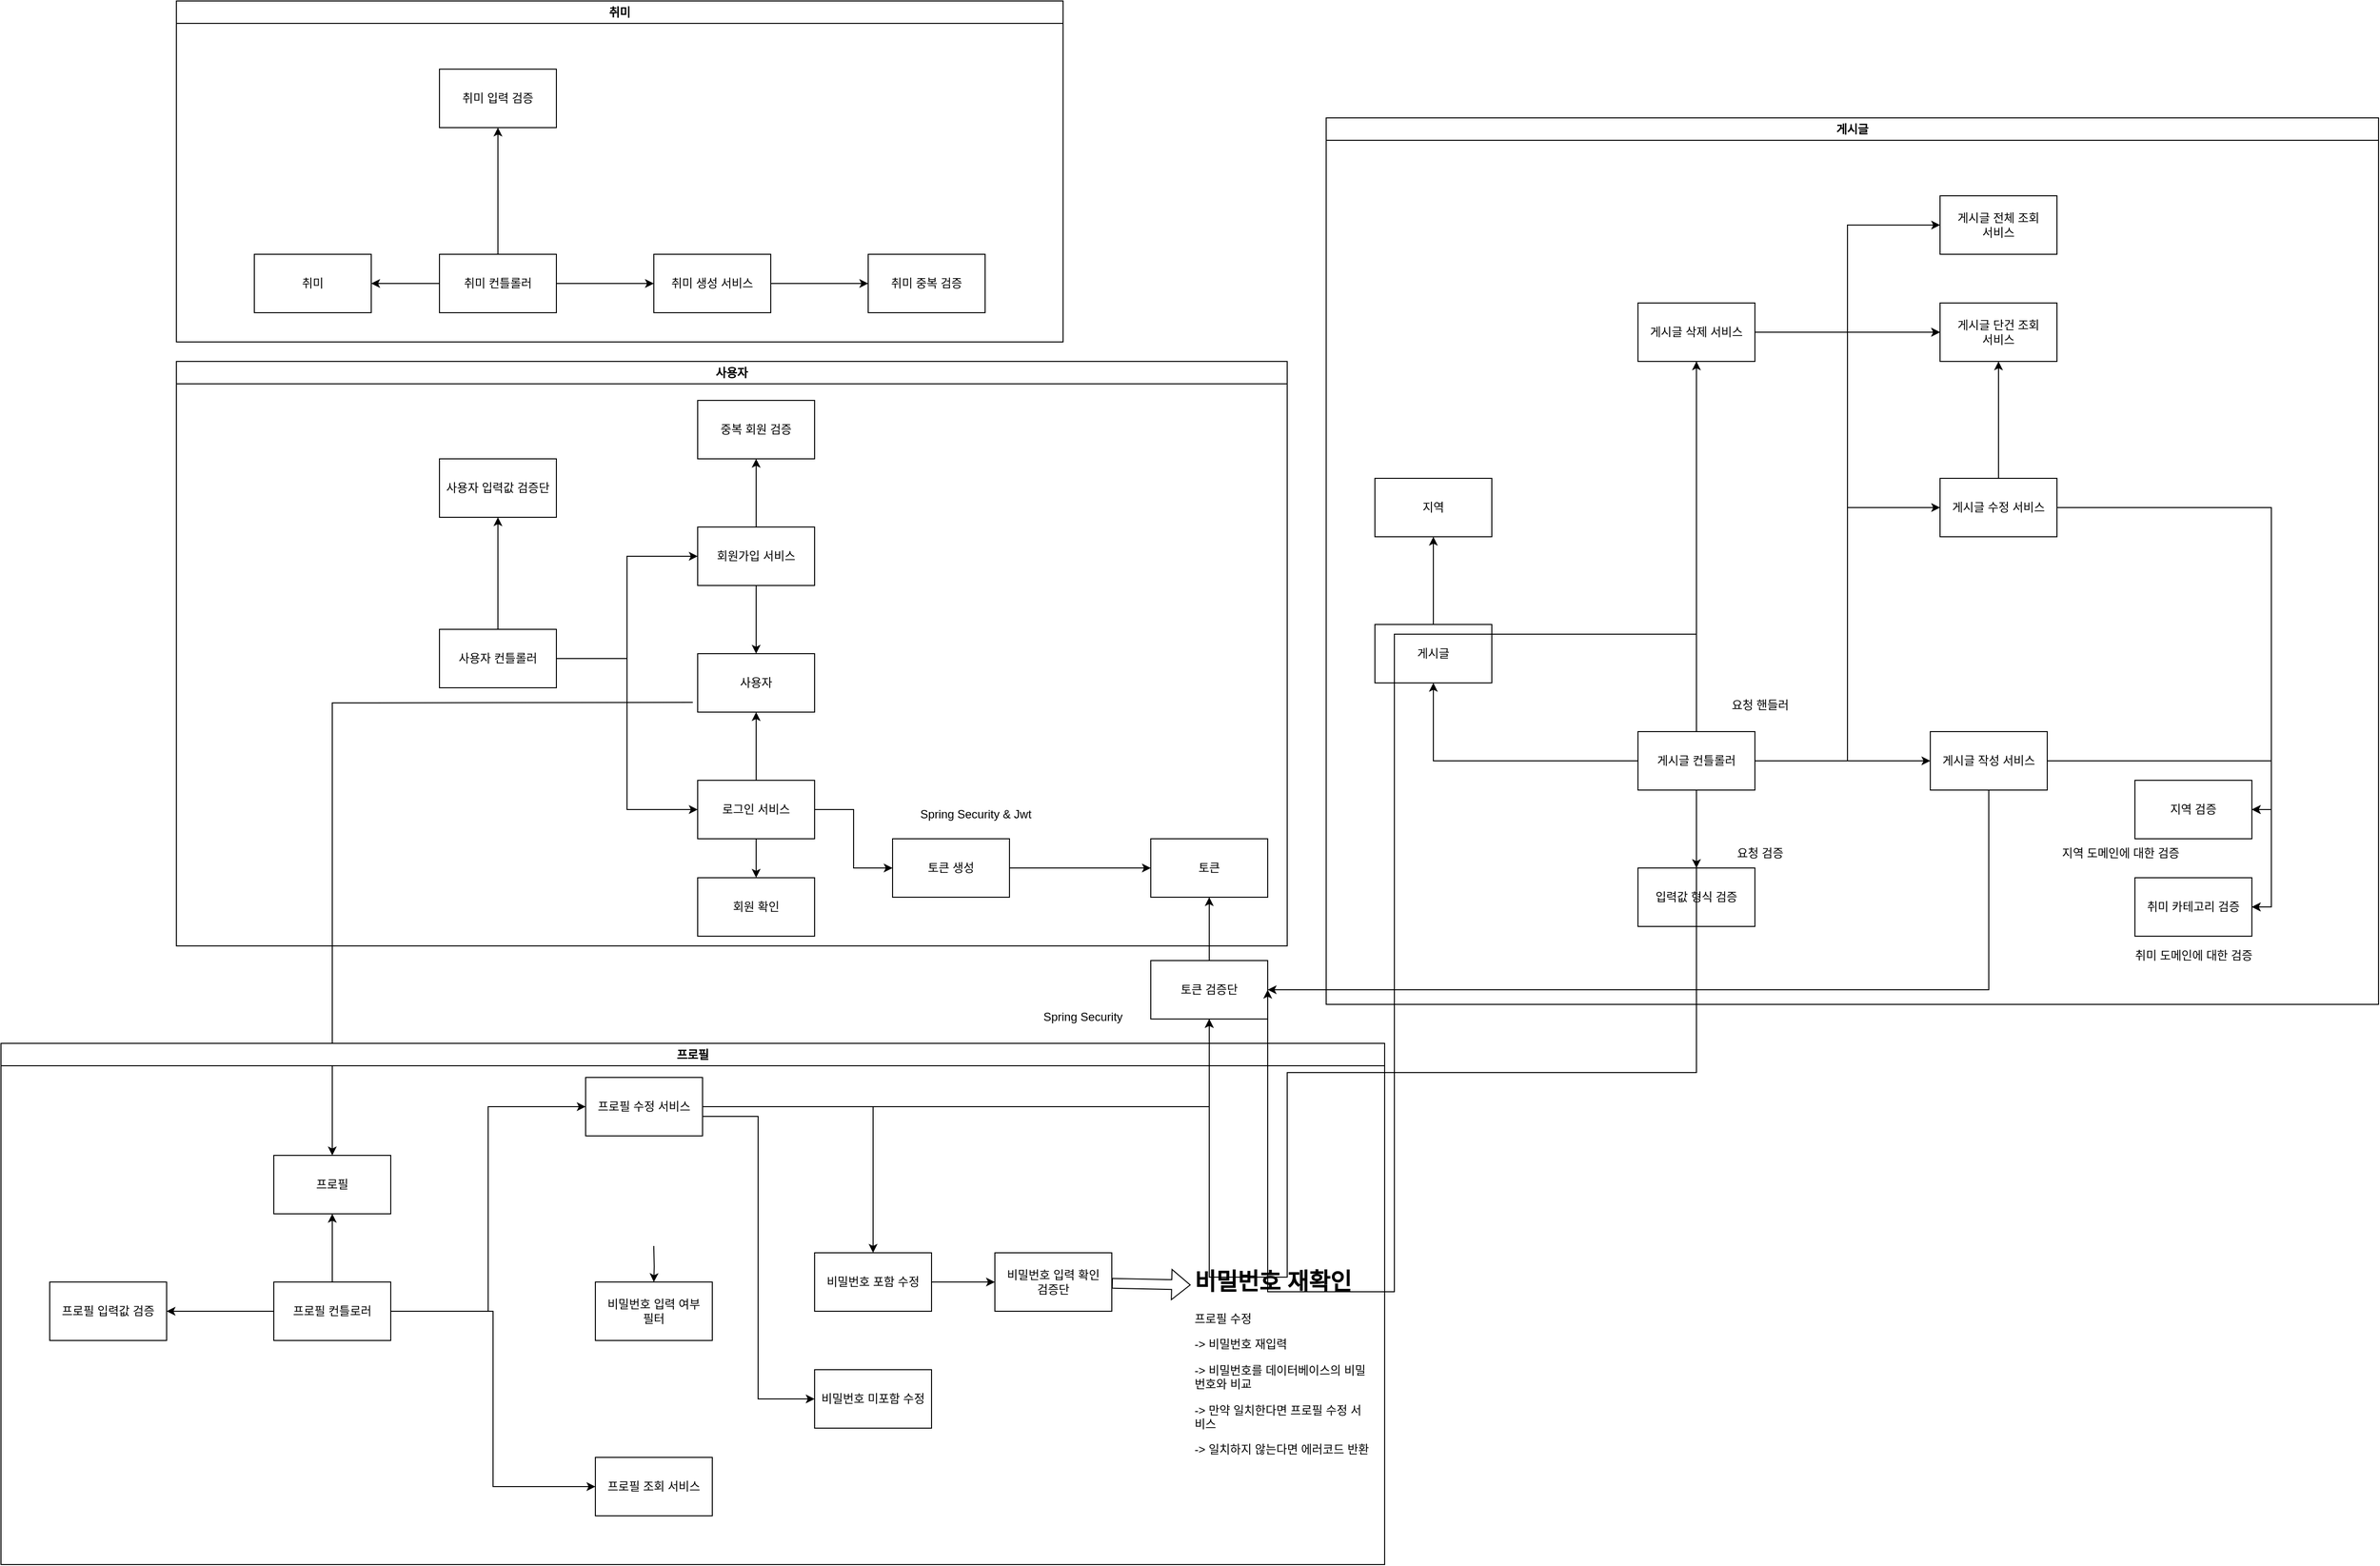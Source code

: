 <mxfile version="22.1.3" type="github">
  <diagram name="페이지-1" id="ONSRwsZsQMqiGqJdxQxZ">
    <mxGraphModel dx="4045" dy="2298" grid="1" gridSize="10" guides="1" tooltips="1" connect="1" arrows="1" fold="1" page="1" pageScale="1" pageWidth="827" pageHeight="1169" math="0" shadow="0">
      <root>
        <mxCell id="0" />
        <mxCell id="1" parent="0" />
        <mxCell id="6Mnrhp99cKoq0SR3Ej0p-18" style="edgeStyle=orthogonalEdgeStyle;rounded=0;orthogonalLoop=1;jettySize=auto;html=1;" edge="1" parent="1" source="ylA6RAmN_qZPsvHQUGK8-21" target="hkT8D0nBrZQYGym--TO3-11">
          <mxGeometry relative="1" as="geometry" />
        </mxCell>
        <mxCell id="ylA6RAmN_qZPsvHQUGK8-21" value="토큰 검증단" style="rounded=0;whiteSpace=wrap;html=1;" parent="1" vertex="1">
          <mxGeometry x="-110" y="555" width="120" height="60" as="geometry" />
        </mxCell>
        <mxCell id="6Mnrhp99cKoq0SR3Ej0p-19" style="edgeStyle=orthogonalEdgeStyle;rounded=0;orthogonalLoop=1;jettySize=auto;html=1;" edge="1" parent="1" target="ylA6RAmN_qZPsvHQUGK8-3">
          <mxGeometry relative="1" as="geometry">
            <mxPoint x="-580" y="290" as="sourcePoint" />
          </mxGeometry>
        </mxCell>
        <mxCell id="6Mnrhp99cKoq0SR3Ej0p-26" style="edgeStyle=orthogonalEdgeStyle;rounded=0;orthogonalLoop=1;jettySize=auto;html=1;entryX=0.5;entryY=1;entryDx=0;entryDy=0;" edge="1" parent="1" source="6Mnrhp99cKoq0SR3Ej0p-23" target="ylA6RAmN_qZPsvHQUGK8-21">
          <mxGeometry relative="1" as="geometry">
            <mxPoint x="-50.059" y="670.0" as="targetPoint" />
          </mxGeometry>
        </mxCell>
        <mxCell id="6Mnrhp99cKoq0SR3Ej0p-94" value="" style="group" vertex="1" connectable="0" parent="1">
          <mxGeometry x="-1110" y="-430" width="910" height="350" as="geometry" />
        </mxCell>
        <mxCell id="hkT8D0nBrZQYGym--TO3-5" value="취미 컨틀롤러" style="rounded=0;whiteSpace=wrap;html=1;" parent="6Mnrhp99cKoq0SR3Ej0p-94" vertex="1">
          <mxGeometry x="270" y="260" width="120" height="60" as="geometry" />
        </mxCell>
        <mxCell id="6Mnrhp99cKoq0SR3Ej0p-42" value="취미 중복 검증" style="rounded=0;whiteSpace=wrap;html=1;" vertex="1" parent="6Mnrhp99cKoq0SR3Ej0p-94">
          <mxGeometry x="710" y="260" width="120" height="60" as="geometry" />
        </mxCell>
        <mxCell id="6Mnrhp99cKoq0SR3Ej0p-49" value="취미" style="rounded=0;whiteSpace=wrap;html=1;" vertex="1" parent="6Mnrhp99cKoq0SR3Ej0p-94">
          <mxGeometry x="80" y="260" width="120" height="60" as="geometry" />
        </mxCell>
        <mxCell id="6Mnrhp99cKoq0SR3Ej0p-52" style="edgeStyle=orthogonalEdgeStyle;rounded=0;orthogonalLoop=1;jettySize=auto;html=1;" edge="1" parent="6Mnrhp99cKoq0SR3Ej0p-94" source="hkT8D0nBrZQYGym--TO3-5" target="6Mnrhp99cKoq0SR3Ej0p-49">
          <mxGeometry relative="1" as="geometry" />
        </mxCell>
        <mxCell id="6Mnrhp99cKoq0SR3Ej0p-53" style="edgeStyle=orthogonalEdgeStyle;rounded=0;orthogonalLoop=1;jettySize=auto;html=1;" edge="1" parent="6Mnrhp99cKoq0SR3Ej0p-94" source="6Mnrhp99cKoq0SR3Ej0p-51" target="6Mnrhp99cKoq0SR3Ej0p-42">
          <mxGeometry relative="1" as="geometry" />
        </mxCell>
        <mxCell id="6Mnrhp99cKoq0SR3Ej0p-51" value="취미 생성 서비스" style="rounded=0;whiteSpace=wrap;html=1;" vertex="1" parent="6Mnrhp99cKoq0SR3Ej0p-94">
          <mxGeometry x="490" y="260" width="120" height="60" as="geometry" />
        </mxCell>
        <mxCell id="6Mnrhp99cKoq0SR3Ej0p-54" style="edgeStyle=orthogonalEdgeStyle;rounded=0;orthogonalLoop=1;jettySize=auto;html=1;" edge="1" parent="6Mnrhp99cKoq0SR3Ej0p-94" source="hkT8D0nBrZQYGym--TO3-5" target="6Mnrhp99cKoq0SR3Ej0p-51">
          <mxGeometry relative="1" as="geometry" />
        </mxCell>
        <mxCell id="6Mnrhp99cKoq0SR3Ej0p-55" value="취미 입력 검증" style="rounded=0;whiteSpace=wrap;html=1;" vertex="1" parent="6Mnrhp99cKoq0SR3Ej0p-94">
          <mxGeometry x="270" y="70" width="120" height="60" as="geometry" />
        </mxCell>
        <mxCell id="6Mnrhp99cKoq0SR3Ej0p-56" style="edgeStyle=orthogonalEdgeStyle;rounded=0;orthogonalLoop=1;jettySize=auto;html=1;" edge="1" parent="6Mnrhp99cKoq0SR3Ej0p-94" source="hkT8D0nBrZQYGym--TO3-5" target="6Mnrhp99cKoq0SR3Ej0p-55">
          <mxGeometry relative="1" as="geometry" />
        </mxCell>
        <mxCell id="6Mnrhp99cKoq0SR3Ej0p-93" value="취미" style="swimlane;whiteSpace=wrap;html=1;" vertex="1" parent="6Mnrhp99cKoq0SR3Ej0p-94">
          <mxGeometry width="910" height="350" as="geometry" />
        </mxCell>
        <mxCell id="6Mnrhp99cKoq0SR3Ej0p-97" value="" style="group" vertex="1" connectable="0" parent="1">
          <mxGeometry x="-1110" y="-60" width="1140" height="688" as="geometry" />
        </mxCell>
        <mxCell id="hkT8D0nBrZQYGym--TO3-3" value="사용자 컨틀롤러" style="rounded=0;whiteSpace=wrap;html=1;" parent="6Mnrhp99cKoq0SR3Ej0p-97" vertex="1">
          <mxGeometry x="270" y="275" width="120" height="60" as="geometry" />
        </mxCell>
        <mxCell id="hkT8D0nBrZQYGym--TO3-7" value="회원가입 서비스" style="rounded=0;whiteSpace=wrap;html=1;" parent="6Mnrhp99cKoq0SR3Ej0p-97" vertex="1">
          <mxGeometry x="535" y="170" width="120" height="60" as="geometry" />
        </mxCell>
        <mxCell id="hkT8D0nBrZQYGym--TO3-1" style="edgeStyle=orthogonalEdgeStyle;rounded=0;orthogonalLoop=1;jettySize=auto;html=1;exitX=1;exitY=0.5;exitDx=0;exitDy=0;entryX=0;entryY=0.5;entryDx=0;entryDy=0;" parent="6Mnrhp99cKoq0SR3Ej0p-97" source="hkT8D0nBrZQYGym--TO3-3" target="hkT8D0nBrZQYGym--TO3-7" edge="1">
          <mxGeometry relative="1" as="geometry" />
        </mxCell>
        <mxCell id="hkT8D0nBrZQYGym--TO3-10" value="로그인 서비스" style="rounded=0;whiteSpace=wrap;html=1;" parent="6Mnrhp99cKoq0SR3Ej0p-97" vertex="1">
          <mxGeometry x="535" y="430" width="120" height="60" as="geometry" />
        </mxCell>
        <mxCell id="hkT8D0nBrZQYGym--TO3-2" style="edgeStyle=orthogonalEdgeStyle;rounded=0;orthogonalLoop=1;jettySize=auto;html=1;exitX=1;exitY=0.5;exitDx=0;exitDy=0;entryX=0;entryY=0.5;entryDx=0;entryDy=0;" parent="6Mnrhp99cKoq0SR3Ej0p-97" source="hkT8D0nBrZQYGym--TO3-3" target="hkT8D0nBrZQYGym--TO3-10" edge="1">
          <mxGeometry relative="1" as="geometry" />
        </mxCell>
        <mxCell id="hkT8D0nBrZQYGym--TO3-11" value="토큰" style="rounded=0;whiteSpace=wrap;html=1;" parent="6Mnrhp99cKoq0SR3Ej0p-97" vertex="1">
          <mxGeometry x="1000" y="490" width="120" height="60" as="geometry" />
        </mxCell>
        <mxCell id="6Mnrhp99cKoq0SR3Ej0p-17" style="edgeStyle=orthogonalEdgeStyle;rounded=0;orthogonalLoop=1;jettySize=auto;html=1;" edge="1" parent="6Mnrhp99cKoq0SR3Ej0p-97" source="hkT8D0nBrZQYGym--TO3-12" target="hkT8D0nBrZQYGym--TO3-11">
          <mxGeometry relative="1" as="geometry" />
        </mxCell>
        <mxCell id="hkT8D0nBrZQYGym--TO3-12" value="토큰 생성" style="rounded=0;whiteSpace=wrap;html=1;" parent="6Mnrhp99cKoq0SR3Ej0p-97" vertex="1">
          <mxGeometry x="735" y="490" width="120" height="60" as="geometry" />
        </mxCell>
        <mxCell id="hkT8D0nBrZQYGym--TO3-9" value="" style="edgeStyle=orthogonalEdgeStyle;rounded=0;orthogonalLoop=1;jettySize=auto;html=1;" parent="6Mnrhp99cKoq0SR3Ej0p-97" source="hkT8D0nBrZQYGym--TO3-10" target="hkT8D0nBrZQYGym--TO3-12" edge="1">
          <mxGeometry relative="1" as="geometry" />
        </mxCell>
        <mxCell id="6Mnrhp99cKoq0SR3Ej0p-4" value="사용자" style="rounded=0;whiteSpace=wrap;html=1;" vertex="1" parent="6Mnrhp99cKoq0SR3Ej0p-97">
          <mxGeometry x="535" y="300" width="120" height="60" as="geometry" />
        </mxCell>
        <mxCell id="6Mnrhp99cKoq0SR3Ej0p-13" style="edgeStyle=orthogonalEdgeStyle;rounded=0;orthogonalLoop=1;jettySize=auto;html=1;" edge="1" parent="6Mnrhp99cKoq0SR3Ej0p-97" source="hkT8D0nBrZQYGym--TO3-7" target="6Mnrhp99cKoq0SR3Ej0p-4">
          <mxGeometry relative="1" as="geometry" />
        </mxCell>
        <mxCell id="6Mnrhp99cKoq0SR3Ej0p-14" style="edgeStyle=orthogonalEdgeStyle;rounded=0;orthogonalLoop=1;jettySize=auto;html=1;" edge="1" parent="6Mnrhp99cKoq0SR3Ej0p-97" source="hkT8D0nBrZQYGym--TO3-10" target="6Mnrhp99cKoq0SR3Ej0p-4">
          <mxGeometry relative="1" as="geometry" />
        </mxCell>
        <mxCell id="6Mnrhp99cKoq0SR3Ej0p-7" value="사용자 입력값 검증단" style="rounded=0;whiteSpace=wrap;html=1;" vertex="1" parent="6Mnrhp99cKoq0SR3Ej0p-97">
          <mxGeometry x="270" y="100" width="120" height="60" as="geometry" />
        </mxCell>
        <mxCell id="6Mnrhp99cKoq0SR3Ej0p-16" style="edgeStyle=orthogonalEdgeStyle;rounded=0;orthogonalLoop=1;jettySize=auto;html=1;" edge="1" parent="6Mnrhp99cKoq0SR3Ej0p-97" source="hkT8D0nBrZQYGym--TO3-3" target="6Mnrhp99cKoq0SR3Ej0p-7">
          <mxGeometry relative="1" as="geometry" />
        </mxCell>
        <mxCell id="6Mnrhp99cKoq0SR3Ej0p-8" value="중복 회원 검증" style="rounded=0;whiteSpace=wrap;html=1;" vertex="1" parent="6Mnrhp99cKoq0SR3Ej0p-97">
          <mxGeometry x="535" y="40" width="120" height="60" as="geometry" />
        </mxCell>
        <mxCell id="6Mnrhp99cKoq0SR3Ej0p-12" style="edgeStyle=orthogonalEdgeStyle;rounded=0;orthogonalLoop=1;jettySize=auto;html=1;" edge="1" parent="6Mnrhp99cKoq0SR3Ej0p-97" source="hkT8D0nBrZQYGym--TO3-7" target="6Mnrhp99cKoq0SR3Ej0p-8">
          <mxGeometry relative="1" as="geometry" />
        </mxCell>
        <mxCell id="6Mnrhp99cKoq0SR3Ej0p-77" value="Spring Security &amp;amp; Jwt" style="text;html=1;align=center;verticalAlign=middle;resizable=0;points=[];autosize=1;strokeColor=none;fillColor=none;" vertex="1" parent="6Mnrhp99cKoq0SR3Ej0p-97">
          <mxGeometry x="750" y="450" width="140" height="30" as="geometry" />
        </mxCell>
        <mxCell id="6Mnrhp99cKoq0SR3Ej0p-91" value="회원 확인" style="rounded=0;whiteSpace=wrap;html=1;" vertex="1" parent="6Mnrhp99cKoq0SR3Ej0p-97">
          <mxGeometry x="535" y="530" width="120" height="60" as="geometry" />
        </mxCell>
        <mxCell id="6Mnrhp99cKoq0SR3Ej0p-92" style="edgeStyle=orthogonalEdgeStyle;rounded=0;orthogonalLoop=1;jettySize=auto;html=1;" edge="1" parent="6Mnrhp99cKoq0SR3Ej0p-97" source="hkT8D0nBrZQYGym--TO3-10" target="6Mnrhp99cKoq0SR3Ej0p-91">
          <mxGeometry relative="1" as="geometry" />
        </mxCell>
        <mxCell id="6Mnrhp99cKoq0SR3Ej0p-95" value="사용자" style="swimlane;whiteSpace=wrap;html=1;" vertex="1" parent="6Mnrhp99cKoq0SR3Ej0p-97">
          <mxGeometry width="1140" height="600" as="geometry" />
        </mxCell>
        <mxCell id="6Mnrhp99cKoq0SR3Ej0p-76" value="Spring Security" style="text;html=1;align=center;verticalAlign=middle;resizable=0;points=[];autosize=1;strokeColor=none;fillColor=none;" vertex="1" parent="6Mnrhp99cKoq0SR3Ej0p-97">
          <mxGeometry x="880" y="658" width="100" height="30" as="geometry" />
        </mxCell>
        <mxCell id="6Mnrhp99cKoq0SR3Ej0p-100" value="" style="group" vertex="1" connectable="0" parent="1">
          <mxGeometry x="-1290" y="640" width="1420" height="535" as="geometry" />
        </mxCell>
        <mxCell id="6Mnrhp99cKoq0SR3Ej0p-25" style="edgeStyle=orthogonalEdgeStyle;rounded=0;orthogonalLoop=1;jettySize=auto;html=1;" edge="1" parent="6Mnrhp99cKoq0SR3Ej0p-100" source="6Mnrhp99cKoq0SR3Ej0p-20">
          <mxGeometry relative="1" as="geometry">
            <mxPoint x="170.0" y="275.0" as="targetPoint" />
          </mxGeometry>
        </mxCell>
        <mxCell id="6Mnrhp99cKoq0SR3Ej0p-20" value="프로필 컨틀로러" style="rounded=0;whiteSpace=wrap;html=1;" vertex="1" parent="6Mnrhp99cKoq0SR3Ej0p-100">
          <mxGeometry x="280" y="245" width="120" height="60" as="geometry" />
        </mxCell>
        <mxCell id="6Mnrhp99cKoq0SR3Ej0p-22" value="프로필 조회 서비스" style="rounded=0;whiteSpace=wrap;html=1;" vertex="1" parent="6Mnrhp99cKoq0SR3Ej0p-100">
          <mxGeometry x="610" y="425" width="120" height="60" as="geometry" />
        </mxCell>
        <mxCell id="6Mnrhp99cKoq0SR3Ej0p-41" style="edgeStyle=orthogonalEdgeStyle;rounded=0;orthogonalLoop=1;jettySize=auto;html=1;entryX=0;entryY=0.5;entryDx=0;entryDy=0;" edge="1" parent="6Mnrhp99cKoq0SR3Ej0p-100" source="6Mnrhp99cKoq0SR3Ej0p-20" target="6Mnrhp99cKoq0SR3Ej0p-22">
          <mxGeometry relative="1" as="geometry" />
        </mxCell>
        <mxCell id="6Mnrhp99cKoq0SR3Ej0p-35" style="edgeStyle=orthogonalEdgeStyle;rounded=0;orthogonalLoop=1;jettySize=auto;html=1;" edge="1" parent="6Mnrhp99cKoq0SR3Ej0p-100" target="6Mnrhp99cKoq0SR3Ej0p-28">
          <mxGeometry relative="1" as="geometry">
            <mxPoint x="669.941" y="208" as="sourcePoint" />
          </mxGeometry>
        </mxCell>
        <mxCell id="6Mnrhp99cKoq0SR3Ej0p-23" value="프로필 수정 서비스" style="rounded=0;whiteSpace=wrap;html=1;" vertex="1" parent="6Mnrhp99cKoq0SR3Ej0p-100">
          <mxGeometry x="600" y="35" width="120" height="60" as="geometry" />
        </mxCell>
        <mxCell id="6Mnrhp99cKoq0SR3Ej0p-40" style="edgeStyle=orthogonalEdgeStyle;rounded=0;orthogonalLoop=1;jettySize=auto;html=1;entryX=0;entryY=0.5;entryDx=0;entryDy=0;" edge="1" parent="6Mnrhp99cKoq0SR3Ej0p-100" source="6Mnrhp99cKoq0SR3Ej0p-20" target="6Mnrhp99cKoq0SR3Ej0p-23">
          <mxGeometry relative="1" as="geometry" />
        </mxCell>
        <mxCell id="6Mnrhp99cKoq0SR3Ej0p-24" value="프로필 입력값 검증" style="rounded=0;whiteSpace=wrap;html=1;" vertex="1" parent="6Mnrhp99cKoq0SR3Ej0p-100">
          <mxGeometry x="50" y="245" width="120" height="60" as="geometry" />
        </mxCell>
        <mxCell id="6Mnrhp99cKoq0SR3Ej0p-28" value="비밀번호 입력 여부 &lt;br&gt;필터" style="rounded=0;whiteSpace=wrap;html=1;" vertex="1" parent="6Mnrhp99cKoq0SR3Ej0p-100">
          <mxGeometry x="610" y="245" width="120" height="60" as="geometry" />
        </mxCell>
        <mxCell id="6Mnrhp99cKoq0SR3Ej0p-29" value="&lt;h1&gt;비밀번호 재확인&lt;/h1&gt;&lt;p&gt;프로필 수정&amp;nbsp;&lt;/p&gt;&lt;p&gt;-&amp;gt; 비밀번호 재입력&lt;/p&gt;&lt;p&gt;-&amp;gt; 비밀번호를 데이터베이스의 비밀번호와 비교&lt;/p&gt;&lt;p&gt;-&amp;gt; 만약 일치한다면 프로필 수정 서비스&lt;/p&gt;&lt;p&gt;-&amp;gt; 일치하지 않는다면 에러코드 반환&lt;/p&gt;" style="text;html=1;strokeColor=none;fillColor=none;spacing=5;spacingTop=-20;whiteSpace=wrap;overflow=hidden;rounded=0;" vertex="1" parent="6Mnrhp99cKoq0SR3Ej0p-100">
          <mxGeometry x="1220" y="225" width="190" height="240" as="geometry" />
        </mxCell>
        <mxCell id="6Mnrhp99cKoq0SR3Ej0p-30" value="비밀번호 포함 수정" style="rounded=0;whiteSpace=wrap;html=1;" vertex="1" parent="6Mnrhp99cKoq0SR3Ej0p-100">
          <mxGeometry x="835" y="215" width="120" height="60" as="geometry" />
        </mxCell>
        <mxCell id="6Mnrhp99cKoq0SR3Ej0p-32" style="edgeStyle=orthogonalEdgeStyle;rounded=0;orthogonalLoop=1;jettySize=auto;html=1;" edge="1" parent="6Mnrhp99cKoq0SR3Ej0p-100" source="6Mnrhp99cKoq0SR3Ej0p-23" target="6Mnrhp99cKoq0SR3Ej0p-30">
          <mxGeometry relative="1" as="geometry">
            <Array as="points">
              <mxPoint x="895" y="65" />
            </Array>
          </mxGeometry>
        </mxCell>
        <mxCell id="6Mnrhp99cKoq0SR3Ej0p-31" value="비밀번호 미포함 수정" style="rounded=0;whiteSpace=wrap;html=1;" vertex="1" parent="6Mnrhp99cKoq0SR3Ej0p-100">
          <mxGeometry x="835" y="335" width="120" height="60" as="geometry" />
        </mxCell>
        <mxCell id="6Mnrhp99cKoq0SR3Ej0p-34" style="edgeStyle=orthogonalEdgeStyle;rounded=0;orthogonalLoop=1;jettySize=auto;html=1;entryX=0;entryY=0.5;entryDx=0;entryDy=0;" edge="1" parent="6Mnrhp99cKoq0SR3Ej0p-100" source="6Mnrhp99cKoq0SR3Ej0p-23" target="6Mnrhp99cKoq0SR3Ej0p-31">
          <mxGeometry relative="1" as="geometry">
            <Array as="points">
              <mxPoint x="777" y="75" />
              <mxPoint x="777" y="365" />
            </Array>
          </mxGeometry>
        </mxCell>
        <mxCell id="6Mnrhp99cKoq0SR3Ej0p-37" value="비밀번호 입력 확인 &lt;br&gt;검증단" style="rounded=0;whiteSpace=wrap;html=1;" vertex="1" parent="6Mnrhp99cKoq0SR3Ej0p-100">
          <mxGeometry x="1020" y="215" width="120" height="60" as="geometry" />
        </mxCell>
        <mxCell id="6Mnrhp99cKoq0SR3Ej0p-39" style="edgeStyle=orthogonalEdgeStyle;rounded=0;orthogonalLoop=1;jettySize=auto;html=1;" edge="1" parent="6Mnrhp99cKoq0SR3Ej0p-100" source="6Mnrhp99cKoq0SR3Ej0p-30" target="6Mnrhp99cKoq0SR3Ej0p-37">
          <mxGeometry relative="1" as="geometry" />
        </mxCell>
        <mxCell id="6Mnrhp99cKoq0SR3Ej0p-38" value="" style="shape=flexArrow;endArrow=classic;html=1;rounded=0;entryX=0.005;entryY=0.096;entryDx=0;entryDy=0;entryPerimeter=0;" edge="1" parent="6Mnrhp99cKoq0SR3Ej0p-100" source="6Mnrhp99cKoq0SR3Ej0p-37" target="6Mnrhp99cKoq0SR3Ej0p-29">
          <mxGeometry width="50" height="50" relative="1" as="geometry">
            <mxPoint x="980" y="375" as="sourcePoint" />
            <mxPoint x="1030" y="325" as="targetPoint" />
          </mxGeometry>
        </mxCell>
        <mxCell id="ylA6RAmN_qZPsvHQUGK8-3" value="프로필" style="rounded=0;whiteSpace=wrap;html=1;" parent="6Mnrhp99cKoq0SR3Ej0p-100" vertex="1">
          <mxGeometry x="280" y="115" width="120" height="60" as="geometry" />
        </mxCell>
        <mxCell id="6Mnrhp99cKoq0SR3Ej0p-21" style="edgeStyle=orthogonalEdgeStyle;rounded=0;orthogonalLoop=1;jettySize=auto;html=1;" edge="1" parent="6Mnrhp99cKoq0SR3Ej0p-100" source="6Mnrhp99cKoq0SR3Ej0p-20" target="ylA6RAmN_qZPsvHQUGK8-3">
          <mxGeometry relative="1" as="geometry" />
        </mxCell>
        <mxCell id="6Mnrhp99cKoq0SR3Ej0p-99" value="프로필" style="swimlane;whiteSpace=wrap;html=1;" vertex="1" parent="6Mnrhp99cKoq0SR3Ej0p-100">
          <mxGeometry width="1420" height="535" as="geometry" />
        </mxCell>
        <mxCell id="6Mnrhp99cKoq0SR3Ej0p-102" value="" style="group" vertex="1" connectable="0" parent="1">
          <mxGeometry x="70" y="-310" width="1080" height="910" as="geometry" />
        </mxCell>
        <mxCell id="ylA6RAmN_qZPsvHQUGK8-4" value="게시글" style="rounded=0;whiteSpace=wrap;html=1;" parent="6Mnrhp99cKoq0SR3Ej0p-102" vertex="1">
          <mxGeometry x="50" y="520" width="120" height="60" as="geometry" />
        </mxCell>
        <mxCell id="ylA6RAmN_qZPsvHQUGK8-5" value="지역" style="rounded=0;whiteSpace=wrap;html=1;" parent="6Mnrhp99cKoq0SR3Ej0p-102" vertex="1">
          <mxGeometry x="50" y="370" width="120" height="60" as="geometry" />
        </mxCell>
        <mxCell id="6Mnrhp99cKoq0SR3Ej0p-57" style="edgeStyle=orthogonalEdgeStyle;rounded=0;orthogonalLoop=1;jettySize=auto;html=1;" edge="1" parent="6Mnrhp99cKoq0SR3Ej0p-102" source="ylA6RAmN_qZPsvHQUGK8-4" target="ylA6RAmN_qZPsvHQUGK8-5">
          <mxGeometry relative="1" as="geometry" />
        </mxCell>
        <mxCell id="6Mnrhp99cKoq0SR3Ej0p-6" style="edgeStyle=orthogonalEdgeStyle;rounded=0;orthogonalLoop=1;jettySize=auto;html=1;" edge="1" parent="6Mnrhp99cKoq0SR3Ej0p-102" source="ylA6RAmN_qZPsvHQUGK8-11" target="ylA6RAmN_qZPsvHQUGK8-4">
          <mxGeometry relative="1" as="geometry">
            <mxPoint x="110.0" y="580" as="targetPoint" />
            <Array as="points">
              <mxPoint x="110" y="660" />
            </Array>
          </mxGeometry>
        </mxCell>
        <mxCell id="ylA6RAmN_qZPsvHQUGK8-11" value="게시글 컨틀롤러" style="rounded=0;whiteSpace=wrap;html=1;" parent="6Mnrhp99cKoq0SR3Ej0p-102" vertex="1">
          <mxGeometry x="320" y="630" width="120" height="60" as="geometry" />
        </mxCell>
        <mxCell id="ylA6RAmN_qZPsvHQUGK8-12" value="게시글 전체 조회 &lt;br&gt;서비스" style="rounded=0;whiteSpace=wrap;html=1;" parent="6Mnrhp99cKoq0SR3Ej0p-102" vertex="1">
          <mxGeometry x="630" y="80" width="120" height="60" as="geometry" />
        </mxCell>
        <mxCell id="6Mnrhp99cKoq0SR3Ej0p-3" style="edgeStyle=orthogonalEdgeStyle;rounded=0;orthogonalLoop=1;jettySize=auto;html=1;entryX=0;entryY=0.5;entryDx=0;entryDy=0;" edge="1" parent="6Mnrhp99cKoq0SR3Ej0p-102" source="ylA6RAmN_qZPsvHQUGK8-11" target="ylA6RAmN_qZPsvHQUGK8-12">
          <mxGeometry relative="1" as="geometry" />
        </mxCell>
        <mxCell id="ylA6RAmN_qZPsvHQUGK8-13" value="게시글 작성 서비스" style="rounded=0;whiteSpace=wrap;html=1;" parent="6Mnrhp99cKoq0SR3Ej0p-102" vertex="1">
          <mxGeometry x="620" y="630" width="120" height="60" as="geometry" />
        </mxCell>
        <mxCell id="ylA6RAmN_qZPsvHQUGK8-16" style="edgeStyle=orthogonalEdgeStyle;rounded=0;orthogonalLoop=1;jettySize=auto;html=1;" parent="6Mnrhp99cKoq0SR3Ej0p-102" source="ylA6RAmN_qZPsvHQUGK8-11" target="ylA6RAmN_qZPsvHQUGK8-13" edge="1">
          <mxGeometry relative="1" as="geometry" />
        </mxCell>
        <mxCell id="ylA6RAmN_qZPsvHQUGK8-19" value="취미 카테고리 검증" style="rounded=0;whiteSpace=wrap;html=1;" parent="6Mnrhp99cKoq0SR3Ej0p-102" vertex="1">
          <mxGeometry x="830" y="780" width="120" height="60" as="geometry" />
        </mxCell>
        <mxCell id="6Mnrhp99cKoq0SR3Ej0p-73" style="edgeStyle=orthogonalEdgeStyle;rounded=0;orthogonalLoop=1;jettySize=auto;html=1;entryX=1;entryY=0.5;entryDx=0;entryDy=0;" edge="1" parent="6Mnrhp99cKoq0SR3Ej0p-102" source="ylA6RAmN_qZPsvHQUGK8-13" target="ylA6RAmN_qZPsvHQUGK8-19">
          <mxGeometry relative="1" as="geometry" />
        </mxCell>
        <mxCell id="6Mnrhp99cKoq0SR3Ej0p-61" value="입력값 형식 검증" style="rounded=0;whiteSpace=wrap;html=1;" vertex="1" parent="6Mnrhp99cKoq0SR3Ej0p-102">
          <mxGeometry x="320" y="770" width="120" height="60" as="geometry" />
        </mxCell>
        <mxCell id="6Mnrhp99cKoq0SR3Ej0p-63" style="edgeStyle=orthogonalEdgeStyle;rounded=0;orthogonalLoop=1;jettySize=auto;html=1;" edge="1" parent="6Mnrhp99cKoq0SR3Ej0p-102" source="ylA6RAmN_qZPsvHQUGK8-11" target="6Mnrhp99cKoq0SR3Ej0p-61">
          <mxGeometry relative="1" as="geometry">
            <mxPoint x="380" y="760" as="targetPoint" />
          </mxGeometry>
        </mxCell>
        <mxCell id="6Mnrhp99cKoq0SR3Ej0p-65" value="요청 핸들러" style="text;html=1;align=center;verticalAlign=middle;resizable=0;points=[];autosize=1;strokeColor=none;fillColor=none;" vertex="1" parent="6Mnrhp99cKoq0SR3Ej0p-102">
          <mxGeometry x="400" y="588" width="90" height="30" as="geometry" />
        </mxCell>
        <mxCell id="6Mnrhp99cKoq0SR3Ej0p-66" value="요청 검증" style="text;html=1;align=center;verticalAlign=middle;resizable=0;points=[];autosize=1;strokeColor=none;fillColor=none;" vertex="1" parent="6Mnrhp99cKoq0SR3Ej0p-102">
          <mxGeometry x="410" y="740" width="70" height="30" as="geometry" />
        </mxCell>
        <mxCell id="6Mnrhp99cKoq0SR3Ej0p-67" value="취미 도메인에 대한 검증" style="text;html=1;align=center;verticalAlign=middle;resizable=0;points=[];autosize=1;strokeColor=none;fillColor=none;" vertex="1" parent="6Mnrhp99cKoq0SR3Ej0p-102">
          <mxGeometry x="815" y="845" width="150" height="30" as="geometry" />
        </mxCell>
        <mxCell id="6Mnrhp99cKoq0SR3Ej0p-68" value="지역 도메인에 대한 검증" style="text;html=1;align=center;verticalAlign=middle;resizable=0;points=[];autosize=1;strokeColor=none;fillColor=none;" vertex="1" parent="6Mnrhp99cKoq0SR3Ej0p-102">
          <mxGeometry x="740" y="740" width="150" height="30" as="geometry" />
        </mxCell>
        <mxCell id="6Mnrhp99cKoq0SR3Ej0p-72" value="지역 검증" style="rounded=0;whiteSpace=wrap;html=1;" vertex="1" parent="6Mnrhp99cKoq0SR3Ej0p-102">
          <mxGeometry x="830" y="680" width="120" height="60" as="geometry" />
        </mxCell>
        <mxCell id="6Mnrhp99cKoq0SR3Ej0p-74" style="edgeStyle=orthogonalEdgeStyle;rounded=0;orthogonalLoop=1;jettySize=auto;html=1;entryX=1;entryY=0.5;entryDx=0;entryDy=0;" edge="1" parent="6Mnrhp99cKoq0SR3Ej0p-102" source="ylA6RAmN_qZPsvHQUGK8-13" target="6Mnrhp99cKoq0SR3Ej0p-72">
          <mxGeometry relative="1" as="geometry" />
        </mxCell>
        <mxCell id="6Mnrhp99cKoq0SR3Ej0p-79" value="게시글 단건 조회 &lt;br&gt;서비스" style="rounded=0;whiteSpace=wrap;html=1;" vertex="1" parent="6Mnrhp99cKoq0SR3Ej0p-102">
          <mxGeometry x="630" y="190" width="120" height="60" as="geometry" />
        </mxCell>
        <mxCell id="6Mnrhp99cKoq0SR3Ej0p-84" style="edgeStyle=orthogonalEdgeStyle;rounded=0;orthogonalLoop=1;jettySize=auto;html=1;entryX=0;entryY=0.5;entryDx=0;entryDy=0;" edge="1" parent="6Mnrhp99cKoq0SR3Ej0p-102" source="ylA6RAmN_qZPsvHQUGK8-11" target="6Mnrhp99cKoq0SR3Ej0p-79">
          <mxGeometry relative="1" as="geometry" />
        </mxCell>
        <mxCell id="6Mnrhp99cKoq0SR3Ej0p-81" style="edgeStyle=orthogonalEdgeStyle;rounded=0;orthogonalLoop=1;jettySize=auto;html=1;" edge="1" parent="6Mnrhp99cKoq0SR3Ej0p-102" source="6Mnrhp99cKoq0SR3Ej0p-80" target="6Mnrhp99cKoq0SR3Ej0p-79">
          <mxGeometry relative="1" as="geometry" />
        </mxCell>
        <mxCell id="6Mnrhp99cKoq0SR3Ej0p-82" style="edgeStyle=orthogonalEdgeStyle;rounded=0;orthogonalLoop=1;jettySize=auto;html=1;entryX=1;entryY=0.5;entryDx=0;entryDy=0;" edge="1" parent="6Mnrhp99cKoq0SR3Ej0p-102" source="6Mnrhp99cKoq0SR3Ej0p-80" target="6Mnrhp99cKoq0SR3Ej0p-72">
          <mxGeometry relative="1" as="geometry" />
        </mxCell>
        <mxCell id="6Mnrhp99cKoq0SR3Ej0p-83" style="edgeStyle=orthogonalEdgeStyle;rounded=0;orthogonalLoop=1;jettySize=auto;html=1;entryX=1;entryY=0.5;entryDx=0;entryDy=0;" edge="1" parent="6Mnrhp99cKoq0SR3Ej0p-102" source="6Mnrhp99cKoq0SR3Ej0p-80" target="ylA6RAmN_qZPsvHQUGK8-19">
          <mxGeometry relative="1" as="geometry" />
        </mxCell>
        <mxCell id="6Mnrhp99cKoq0SR3Ej0p-80" value="게시글 수정 서비스" style="rounded=0;whiteSpace=wrap;html=1;" vertex="1" parent="6Mnrhp99cKoq0SR3Ej0p-102">
          <mxGeometry x="630" y="370" width="120" height="60" as="geometry" />
        </mxCell>
        <mxCell id="6Mnrhp99cKoq0SR3Ej0p-85" style="edgeStyle=orthogonalEdgeStyle;rounded=0;orthogonalLoop=1;jettySize=auto;html=1;entryX=0;entryY=0.5;entryDx=0;entryDy=0;" edge="1" parent="6Mnrhp99cKoq0SR3Ej0p-102" source="ylA6RAmN_qZPsvHQUGK8-11" target="6Mnrhp99cKoq0SR3Ej0p-80">
          <mxGeometry relative="1" as="geometry" />
        </mxCell>
        <mxCell id="6Mnrhp99cKoq0SR3Ej0p-87" style="edgeStyle=orthogonalEdgeStyle;rounded=0;orthogonalLoop=1;jettySize=auto;html=1;" edge="1" parent="6Mnrhp99cKoq0SR3Ej0p-102" source="6Mnrhp99cKoq0SR3Ej0p-86" target="6Mnrhp99cKoq0SR3Ej0p-79">
          <mxGeometry relative="1" as="geometry" />
        </mxCell>
        <mxCell id="6Mnrhp99cKoq0SR3Ej0p-86" value="게시글 삭제 서비스" style="rounded=0;whiteSpace=wrap;html=1;" vertex="1" parent="6Mnrhp99cKoq0SR3Ej0p-102">
          <mxGeometry x="320" y="190" width="120" height="60" as="geometry" />
        </mxCell>
        <mxCell id="6Mnrhp99cKoq0SR3Ej0p-88" style="edgeStyle=orthogonalEdgeStyle;rounded=0;orthogonalLoop=1;jettySize=auto;html=1;" edge="1" parent="6Mnrhp99cKoq0SR3Ej0p-102" source="ylA6RAmN_qZPsvHQUGK8-11" target="6Mnrhp99cKoq0SR3Ej0p-86">
          <mxGeometry relative="1" as="geometry" />
        </mxCell>
        <mxCell id="6Mnrhp99cKoq0SR3Ej0p-101" value="게시글" style="swimlane;whiteSpace=wrap;html=1;" vertex="1" parent="6Mnrhp99cKoq0SR3Ej0p-102">
          <mxGeometry width="1080" height="910" as="geometry" />
        </mxCell>
        <mxCell id="6Mnrhp99cKoq0SR3Ej0p-2" style="edgeStyle=orthogonalEdgeStyle;rounded=0;orthogonalLoop=1;jettySize=auto;html=1;" edge="1" parent="1" source="ylA6RAmN_qZPsvHQUGK8-11" target="ylA6RAmN_qZPsvHQUGK8-21">
          <mxGeometry relative="1" as="geometry">
            <Array as="points">
              <mxPoint x="30" y="670" />
              <mxPoint x="30" y="880" />
            </Array>
          </mxGeometry>
        </mxCell>
        <mxCell id="6Mnrhp99cKoq0SR3Ej0p-78" style="edgeStyle=orthogonalEdgeStyle;rounded=0;orthogonalLoop=1;jettySize=auto;html=1;entryX=1;entryY=0.5;entryDx=0;entryDy=0;" edge="1" parent="1" source="ylA6RAmN_qZPsvHQUGK8-13" target="ylA6RAmN_qZPsvHQUGK8-21">
          <mxGeometry relative="1" as="geometry">
            <Array as="points">
              <mxPoint x="750" y="585" />
            </Array>
          </mxGeometry>
        </mxCell>
        <mxCell id="6Mnrhp99cKoq0SR3Ej0p-89" style="edgeStyle=orthogonalEdgeStyle;rounded=0;orthogonalLoop=1;jettySize=auto;html=1;entryX=1;entryY=0.5;entryDx=0;entryDy=0;" edge="1" parent="1" source="6Mnrhp99cKoq0SR3Ej0p-86" target="ylA6RAmN_qZPsvHQUGK8-21">
          <mxGeometry relative="1" as="geometry">
            <Array as="points">
              <mxPoint x="140" y="220" />
              <mxPoint x="140" y="895" />
            </Array>
          </mxGeometry>
        </mxCell>
      </root>
    </mxGraphModel>
  </diagram>
</mxfile>
